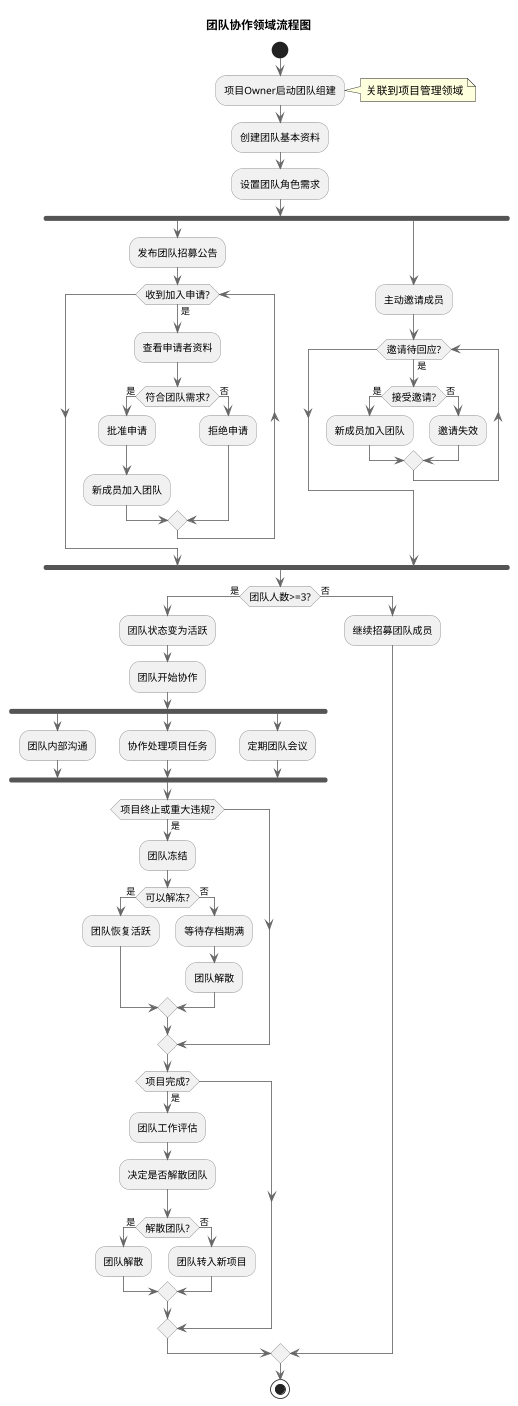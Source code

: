 @startuml team-workflow
' ========================
' 团队协作领域流程图
' ========================

' ========================
' 全局配置
' ========================
scale 0.8
skinparam dpi 100
skinparam defaultFontName "PingFang SC"
skinparam activityFontSize 12
skinparam activityBorderColor #888888
skinparam backgroundColor white
skinparam shadowing false
skinparam ArrowColor #666666

title 团队协作领域流程图

' ========================
' 团队协作领域流程
' ========================
start

:项目Owner启动团队组建;
note right: 关联到项目管理领域

:创建团队基本资料;
:设置团队角色需求;

fork
    :发布团队招募公告;
    
    while (收到加入申请?) is (是)
        :查看申请者资料;
        if (符合团队需求?) then (是)
            :批准申请;
            :新成员加入团队;
        else (否)
            :拒绝申请;
        endif
    endwhile
fork again
    :主动邀请成员;
    
    while (邀请待回应?) is (是)
        if (接受邀请?) then (是)
            :新成员加入团队;
        else (否)
            :邀请失效;
        endif
    endwhile
end fork

if (团队人数>=3?) then (是)
    :团队状态变为活跃;
    :团队开始协作;
    
    fork
        :团队内部沟通;
    fork again
        :协作处理项目任务;
    fork again
        :定期团队会议;
    end fork
    
    if (项目终止或重大违规?) then (是)
        :团队冻结;
        
        if (可以解冻?) then (是)
            :团队恢复活跃;
        else (否)
            :等待存档期满;
            :团队解散;
        endif
    endif
    
    if (项目完成?) then (是)
        :团队工作评估;
        :决定是否解散团队;
        
        if (解散团队?) then (是)
            :团队解散;
        else (否)
            :团队转入新项目;
        endif
    endif
else (否)
    :继续招募团队成员;
endif

stop

@enduml 